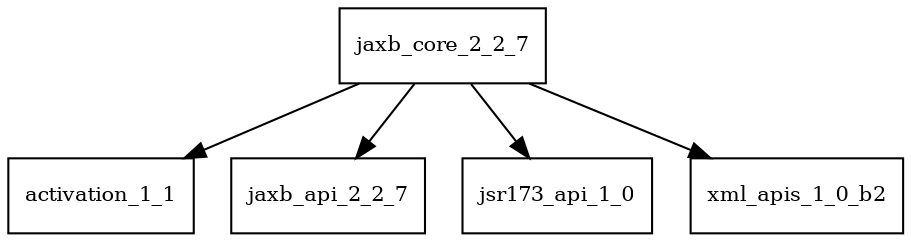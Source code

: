 digraph jaxb_core_2_2_7_dependencies {
  node [shape = box, fontsize=10.0];
  jaxb_core_2_2_7 -> activation_1_1;
  jaxb_core_2_2_7 -> jaxb_api_2_2_7;
  jaxb_core_2_2_7 -> jsr173_api_1_0;
  jaxb_core_2_2_7 -> xml_apis_1_0_b2;
}
